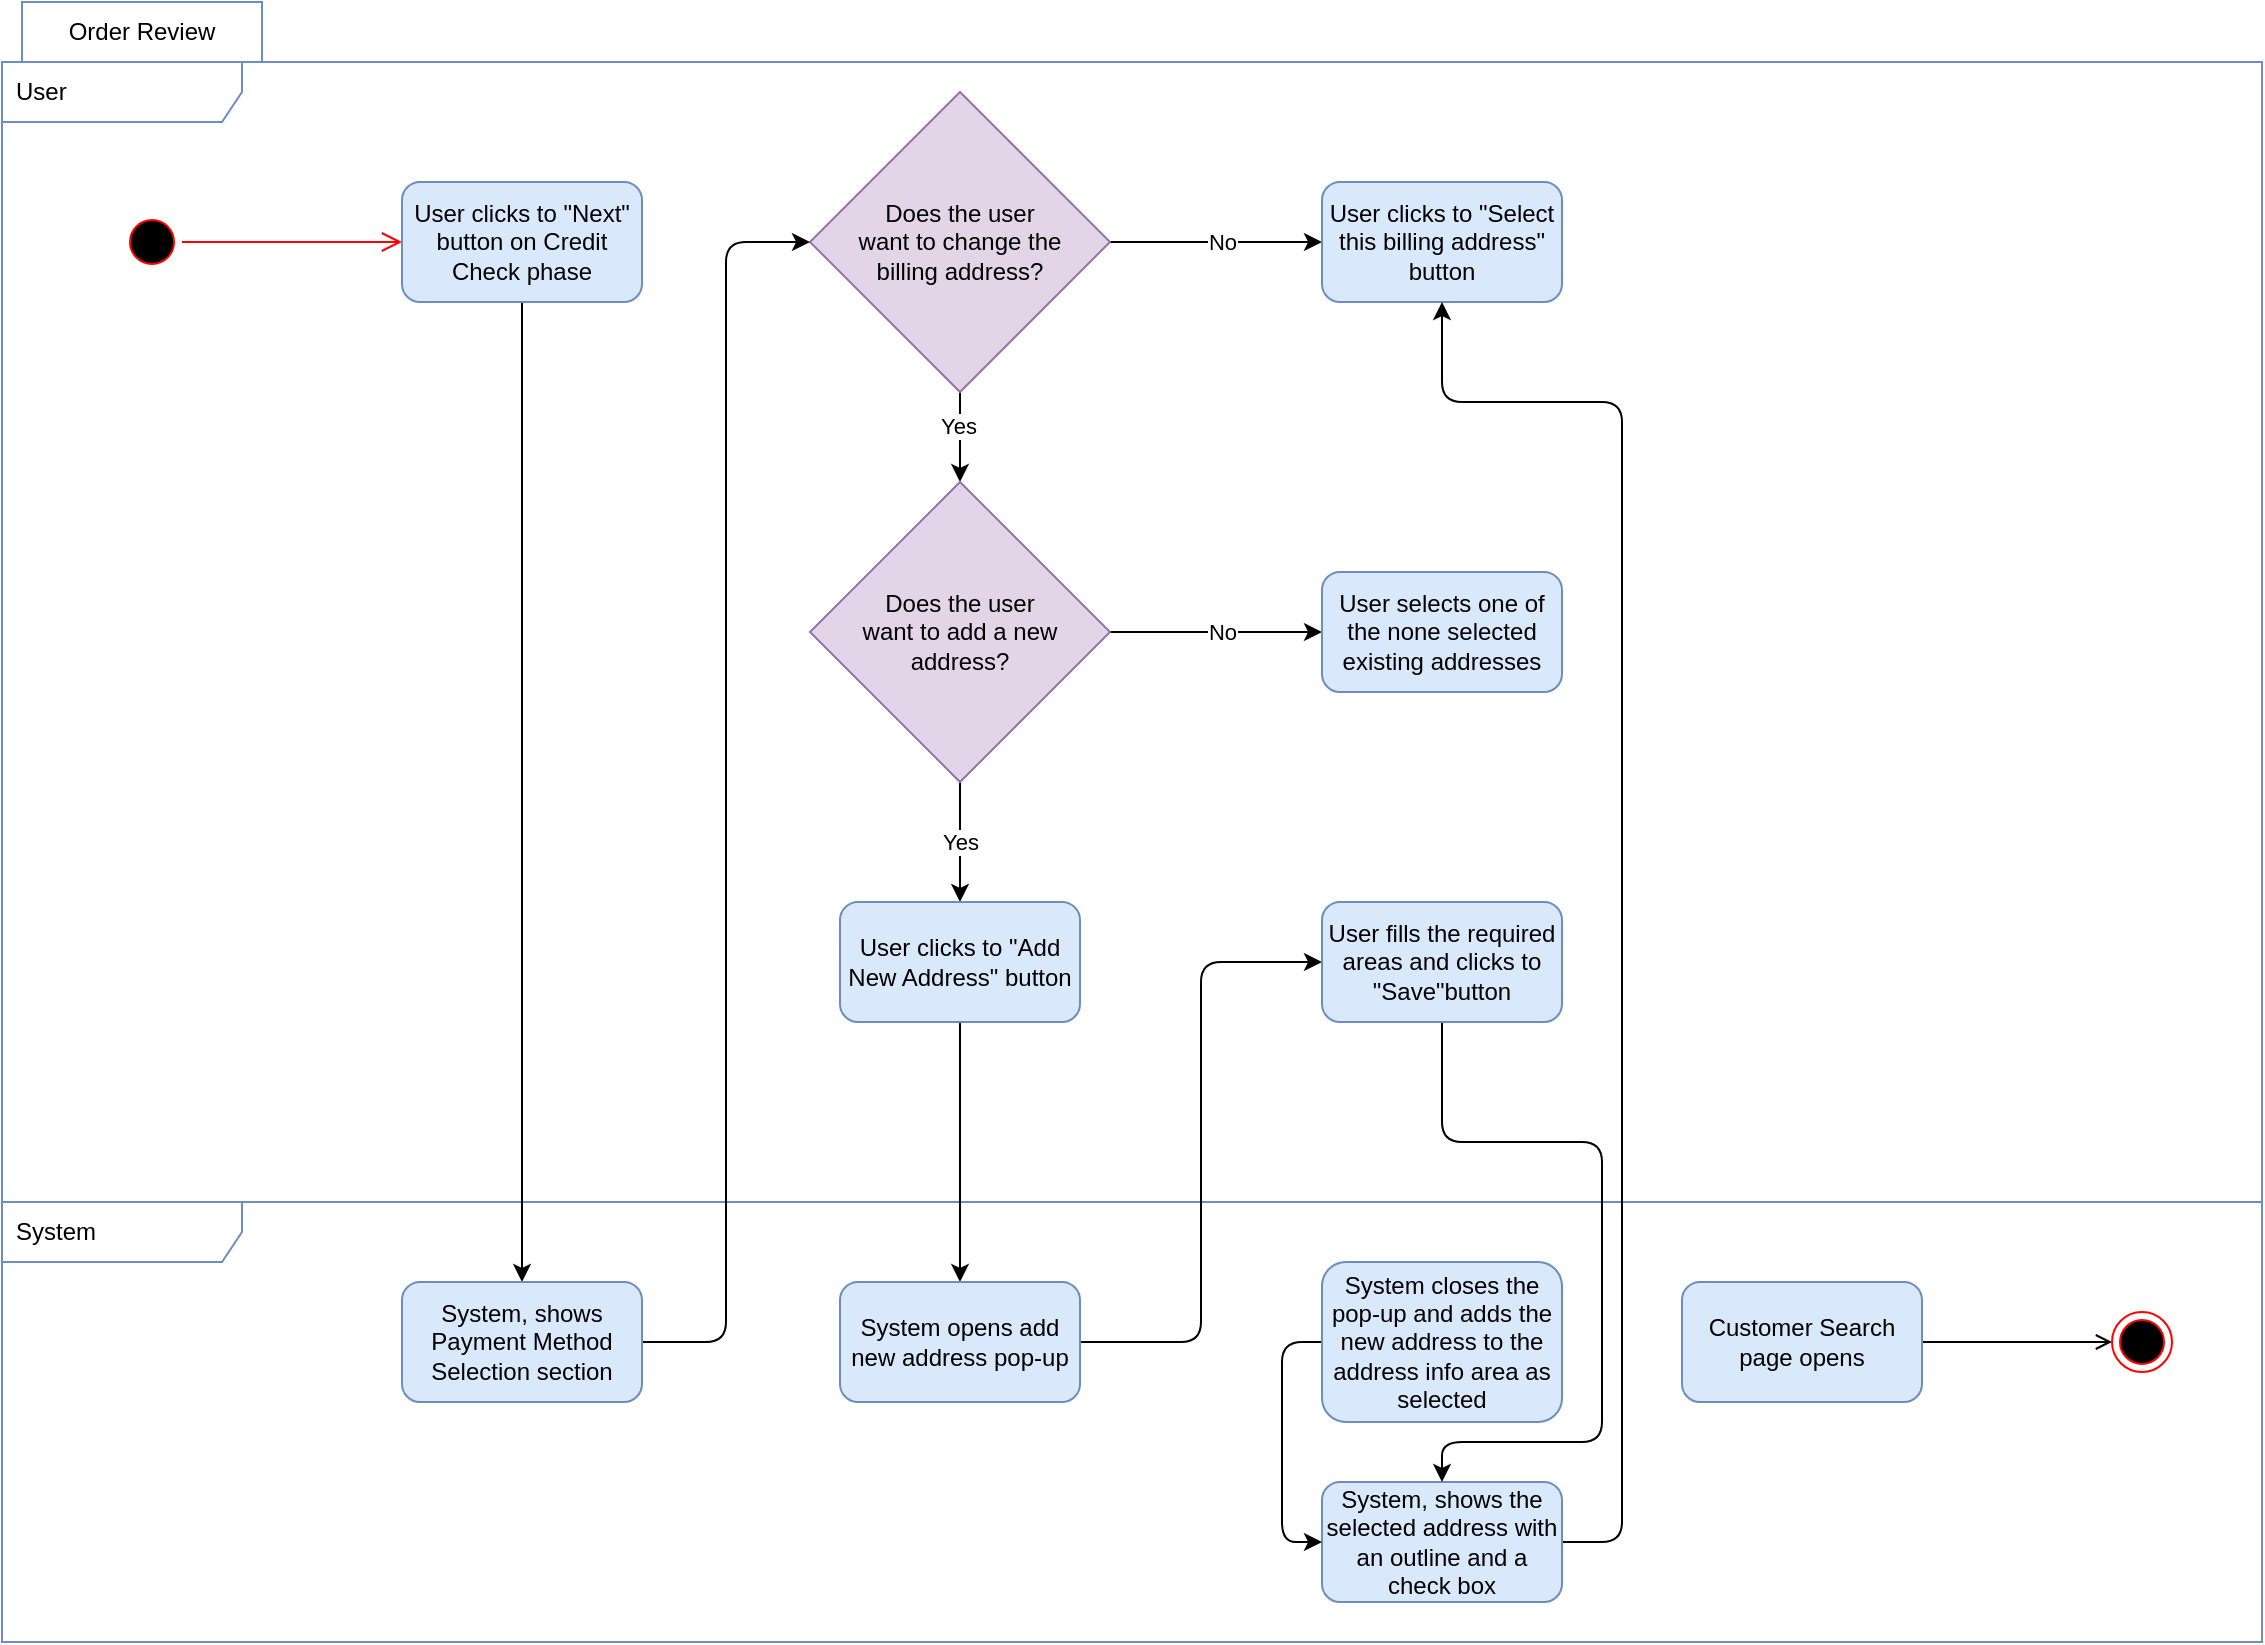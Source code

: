 <mxfile version="20.8.13" type="github">
  <diagram id="C5RBs43oDa-KdzZeNtuy" name="Page-1">
    <mxGraphModel dx="1434" dy="1933" grid="1" gridSize="10" guides="1" tooltips="1" connect="1" arrows="1" fold="1" page="1" pageScale="1" pageWidth="827" pageHeight="1169" math="0" shadow="0">
      <root>
        <mxCell id="WIyWlLk6GJQsqaUBKTNV-0" />
        <mxCell id="WIyWlLk6GJQsqaUBKTNV-1" parent="WIyWlLk6GJQsqaUBKTNV-0" />
        <mxCell id="Vh_eDv6WG60vxoZglGoL-0" value="System" style="shape=umlFrame;whiteSpace=wrap;html=1;width=120;height=30;boundedLbl=1;verticalAlign=middle;align=left;spacingLeft=5;fillColor=none;strokeColor=#6c8ebf;" vertex="1" parent="WIyWlLk6GJQsqaUBKTNV-1">
          <mxGeometry x="10" y="-510" width="1130" height="220" as="geometry" />
        </mxCell>
        <mxCell id="Vh_eDv6WG60vxoZglGoL-1" value="User" style="shape=umlFrame;whiteSpace=wrap;html=1;width=120;height=30;boundedLbl=1;verticalAlign=middle;align=left;spacingLeft=5;fillColor=none;strokeColor=#6c8ebf;" vertex="1" parent="WIyWlLk6GJQsqaUBKTNV-1">
          <mxGeometry x="10" y="-1080" width="1130" height="570" as="geometry" />
        </mxCell>
        <mxCell id="Vh_eDv6WG60vxoZglGoL-2" value="" style="ellipse;html=1;shape=startState;fillColor=#000000;strokeColor=#ff0000;" vertex="1" parent="WIyWlLk6GJQsqaUBKTNV-1">
          <mxGeometry x="70" y="-1005" width="30" height="30" as="geometry" />
        </mxCell>
        <mxCell id="Vh_eDv6WG60vxoZglGoL-3" value="" style="edgeStyle=orthogonalEdgeStyle;html=1;verticalAlign=bottom;endArrow=open;endSize=8;strokeColor=#ff0000;rounded=0;entryX=0;entryY=0.5;entryDx=0;entryDy=0;" edge="1" parent="WIyWlLk6GJQsqaUBKTNV-1" source="Vh_eDv6WG60vxoZglGoL-2" target="Vh_eDv6WG60vxoZglGoL-5">
          <mxGeometry relative="1" as="geometry">
            <mxPoint x="85" y="-915" as="targetPoint" />
          </mxGeometry>
        </mxCell>
        <mxCell id="Vh_eDv6WG60vxoZglGoL-21" style="edgeStyle=orthogonalEdgeStyle;rounded=1;orthogonalLoop=1;jettySize=auto;html=1;entryX=0.5;entryY=0;entryDx=0;entryDy=0;" edge="1" parent="WIyWlLk6GJQsqaUBKTNV-1" source="Vh_eDv6WG60vxoZglGoL-5" target="Vh_eDv6WG60vxoZglGoL-17">
          <mxGeometry relative="1" as="geometry" />
        </mxCell>
        <mxCell id="Vh_eDv6WG60vxoZglGoL-5" value="User clicks to &quot;Next&quot; button on Credit Check phase" style="whiteSpace=wrap;html=1;fillColor=#dae8fc;strokeColor=#6c8ebf;rounded=1;" vertex="1" parent="WIyWlLk6GJQsqaUBKTNV-1">
          <mxGeometry x="210" y="-1020" width="120" height="60" as="geometry" />
        </mxCell>
        <mxCell id="Vh_eDv6WG60vxoZglGoL-24" style="edgeStyle=orthogonalEdgeStyle;rounded=1;orthogonalLoop=1;jettySize=auto;html=1;entryX=0;entryY=0.5;entryDx=0;entryDy=0;" edge="1" parent="WIyWlLk6GJQsqaUBKTNV-1" source="Vh_eDv6WG60vxoZglGoL-13" target="Vh_eDv6WG60vxoZglGoL-23">
          <mxGeometry relative="1" as="geometry" />
        </mxCell>
        <mxCell id="Vh_eDv6WG60vxoZglGoL-25" value="No" style="edgeLabel;html=1;align=center;verticalAlign=middle;resizable=0;points=[];" vertex="1" connectable="0" parent="Vh_eDv6WG60vxoZglGoL-24">
          <mxGeometry x="0.245" y="-1" relative="1" as="geometry">
            <mxPoint x="-10" y="-1" as="offset" />
          </mxGeometry>
        </mxCell>
        <mxCell id="Vh_eDv6WG60vxoZglGoL-28" style="edgeStyle=orthogonalEdgeStyle;rounded=1;orthogonalLoop=1;jettySize=auto;html=1;entryX=0.5;entryY=0;entryDx=0;entryDy=0;" edge="1" parent="WIyWlLk6GJQsqaUBKTNV-1" source="Vh_eDv6WG60vxoZglGoL-13" target="Vh_eDv6WG60vxoZglGoL-27">
          <mxGeometry relative="1" as="geometry" />
        </mxCell>
        <mxCell id="Vh_eDv6WG60vxoZglGoL-29" value="Yes" style="edgeLabel;html=1;align=center;verticalAlign=middle;resizable=0;points=[];" vertex="1" connectable="0" parent="Vh_eDv6WG60vxoZglGoL-28">
          <mxGeometry x="-0.27" y="-1" relative="1" as="geometry">
            <mxPoint as="offset" />
          </mxGeometry>
        </mxCell>
        <mxCell id="Vh_eDv6WG60vxoZglGoL-13" value="Does the user &lt;br&gt;want to change the &lt;br&gt;billing address?" style="rhombus;whiteSpace=wrap;html=1;fillColor=#e1d5e7;strokeColor=#9673a6;" vertex="1" parent="WIyWlLk6GJQsqaUBKTNV-1">
          <mxGeometry x="414" y="-1065" width="150" height="150" as="geometry" />
        </mxCell>
        <mxCell id="Vh_eDv6WG60vxoZglGoL-14" style="edgeStyle=orthogonalEdgeStyle;rounded=0;orthogonalLoop=1;jettySize=auto;html=1;entryX=0;entryY=0.5;entryDx=0;entryDy=0;endArrow=open;endFill=0;" edge="1" parent="WIyWlLk6GJQsqaUBKTNV-1" source="Vh_eDv6WG60vxoZglGoL-15" target="Vh_eDv6WG60vxoZglGoL-18">
          <mxGeometry relative="1" as="geometry" />
        </mxCell>
        <mxCell id="Vh_eDv6WG60vxoZglGoL-15" value="Customer Search page opens" style="whiteSpace=wrap;html=1;fillColor=#dae8fc;strokeColor=#6c8ebf;rounded=1;" vertex="1" parent="WIyWlLk6GJQsqaUBKTNV-1">
          <mxGeometry x="850" y="-470" width="120" height="60" as="geometry" />
        </mxCell>
        <mxCell id="Vh_eDv6WG60vxoZglGoL-22" style="edgeStyle=orthogonalEdgeStyle;rounded=1;orthogonalLoop=1;jettySize=auto;html=1;entryX=0;entryY=0.5;entryDx=0;entryDy=0;" edge="1" parent="WIyWlLk6GJQsqaUBKTNV-1" source="Vh_eDv6WG60vxoZglGoL-17" target="Vh_eDv6WG60vxoZglGoL-13">
          <mxGeometry relative="1" as="geometry" />
        </mxCell>
        <mxCell id="Vh_eDv6WG60vxoZglGoL-17" value="System, shows Payment Method Selection section" style="whiteSpace=wrap;html=1;fillColor=#dae8fc;strokeColor=#6c8ebf;rounded=1;" vertex="1" parent="WIyWlLk6GJQsqaUBKTNV-1">
          <mxGeometry x="210" y="-470" width="120" height="60" as="geometry" />
        </mxCell>
        <mxCell id="Vh_eDv6WG60vxoZglGoL-18" value="" style="ellipse;html=1;shape=endState;fillColor=#000000;strokeColor=#ff0000;" vertex="1" parent="WIyWlLk6GJQsqaUBKTNV-1">
          <mxGeometry x="1065" y="-455" width="30" height="30" as="geometry" />
        </mxCell>
        <mxCell id="Vh_eDv6WG60vxoZglGoL-19" value="Order Review" style="rounded=0;whiteSpace=wrap;html=1;fillColor=none;strokeColor=#6c8ebf;" vertex="1" parent="WIyWlLk6GJQsqaUBKTNV-1">
          <mxGeometry x="20" y="-1110" width="120" height="30" as="geometry" />
        </mxCell>
        <mxCell id="Vh_eDv6WG60vxoZglGoL-23" value="User clicks to &quot;Select this billing address&quot; button" style="whiteSpace=wrap;html=1;fillColor=#dae8fc;strokeColor=#6c8ebf;rounded=1;" vertex="1" parent="WIyWlLk6GJQsqaUBKTNV-1">
          <mxGeometry x="670" y="-1020" width="120" height="60" as="geometry" />
        </mxCell>
        <mxCell id="Vh_eDv6WG60vxoZglGoL-31" style="edgeStyle=orthogonalEdgeStyle;rounded=1;orthogonalLoop=1;jettySize=auto;html=1;entryX=0;entryY=0.5;entryDx=0;entryDy=0;" edge="1" parent="WIyWlLk6GJQsqaUBKTNV-1" source="Vh_eDv6WG60vxoZglGoL-27" target="Vh_eDv6WG60vxoZglGoL-30">
          <mxGeometry relative="1" as="geometry" />
        </mxCell>
        <mxCell id="Vh_eDv6WG60vxoZglGoL-32" value="No" style="edgeLabel;html=1;align=center;verticalAlign=middle;resizable=0;points=[];" vertex="1" connectable="0" parent="Vh_eDv6WG60vxoZglGoL-31">
          <mxGeometry x="0.213" y="-2" relative="1" as="geometry">
            <mxPoint x="-9" y="-2" as="offset" />
          </mxGeometry>
        </mxCell>
        <mxCell id="Vh_eDv6WG60vxoZglGoL-38" style="edgeStyle=orthogonalEdgeStyle;rounded=1;orthogonalLoop=1;jettySize=auto;html=1;entryX=0.5;entryY=0;entryDx=0;entryDy=0;" edge="1" parent="WIyWlLk6GJQsqaUBKTNV-1" source="Vh_eDv6WG60vxoZglGoL-27" target="Vh_eDv6WG60vxoZglGoL-35">
          <mxGeometry relative="1" as="geometry" />
        </mxCell>
        <mxCell id="Vh_eDv6WG60vxoZglGoL-39" value="Yes" style="edgeLabel;html=1;align=center;verticalAlign=middle;resizable=0;points=[];" vertex="1" connectable="0" parent="Vh_eDv6WG60vxoZglGoL-38">
          <mxGeometry x="0.22" relative="1" as="geometry">
            <mxPoint y="-7" as="offset" />
          </mxGeometry>
        </mxCell>
        <mxCell id="Vh_eDv6WG60vxoZglGoL-27" value="Does the user &lt;br&gt;want to add a new address?" style="rhombus;whiteSpace=wrap;html=1;fillColor=#e1d5e7;strokeColor=#9673a6;" vertex="1" parent="WIyWlLk6GJQsqaUBKTNV-1">
          <mxGeometry x="414" y="-870" width="150" height="150" as="geometry" />
        </mxCell>
        <mxCell id="Vh_eDv6WG60vxoZglGoL-30" value="User selects one of the none selected existing addresses" style="whiteSpace=wrap;html=1;fillColor=#dae8fc;strokeColor=#6c8ebf;rounded=1;" vertex="1" parent="WIyWlLk6GJQsqaUBKTNV-1">
          <mxGeometry x="670" y="-825" width="120" height="60" as="geometry" />
        </mxCell>
        <mxCell id="Vh_eDv6WG60vxoZglGoL-34" style="edgeStyle=orthogonalEdgeStyle;rounded=1;orthogonalLoop=1;jettySize=auto;html=1;entryX=0.5;entryY=1;entryDx=0;entryDy=0;" edge="1" parent="WIyWlLk6GJQsqaUBKTNV-1" source="Vh_eDv6WG60vxoZglGoL-33" target="Vh_eDv6WG60vxoZglGoL-23">
          <mxGeometry relative="1" as="geometry">
            <Array as="points">
              <mxPoint x="820" y="-340" />
              <mxPoint x="820" y="-910" />
              <mxPoint x="730" y="-910" />
            </Array>
          </mxGeometry>
        </mxCell>
        <mxCell id="Vh_eDv6WG60vxoZglGoL-33" value="System, shows the selected address with an outline and a check box" style="whiteSpace=wrap;html=1;fillColor=#dae8fc;strokeColor=#6c8ebf;rounded=1;" vertex="1" parent="WIyWlLk6GJQsqaUBKTNV-1">
          <mxGeometry x="670" y="-370" width="120" height="60" as="geometry" />
        </mxCell>
        <mxCell id="Vh_eDv6WG60vxoZglGoL-40" style="edgeStyle=orthogonalEdgeStyle;rounded=1;orthogonalLoop=1;jettySize=auto;html=1;entryX=0.5;entryY=0;entryDx=0;entryDy=0;" edge="1" parent="WIyWlLk6GJQsqaUBKTNV-1" source="Vh_eDv6WG60vxoZglGoL-35" target="Vh_eDv6WG60vxoZglGoL-36">
          <mxGeometry relative="1" as="geometry" />
        </mxCell>
        <mxCell id="Vh_eDv6WG60vxoZglGoL-35" value="User clicks to &quot;Add New Address&quot; button" style="whiteSpace=wrap;html=1;fillColor=#dae8fc;strokeColor=#6c8ebf;rounded=1;" vertex="1" parent="WIyWlLk6GJQsqaUBKTNV-1">
          <mxGeometry x="429" y="-660" width="120" height="60" as="geometry" />
        </mxCell>
        <mxCell id="Vh_eDv6WG60vxoZglGoL-41" style="edgeStyle=orthogonalEdgeStyle;rounded=1;orthogonalLoop=1;jettySize=auto;html=1;entryX=0;entryY=0.5;entryDx=0;entryDy=0;" edge="1" parent="WIyWlLk6GJQsqaUBKTNV-1" source="Vh_eDv6WG60vxoZglGoL-36" target="Vh_eDv6WG60vxoZglGoL-37">
          <mxGeometry relative="1" as="geometry" />
        </mxCell>
        <mxCell id="Vh_eDv6WG60vxoZglGoL-36" value="System opens add new address pop-up" style="whiteSpace=wrap;html=1;fillColor=#dae8fc;strokeColor=#6c8ebf;rounded=1;" vertex="1" parent="WIyWlLk6GJQsqaUBKTNV-1">
          <mxGeometry x="429" y="-470" width="120" height="60" as="geometry" />
        </mxCell>
        <mxCell id="Vh_eDv6WG60vxoZglGoL-45" style="edgeStyle=orthogonalEdgeStyle;rounded=1;orthogonalLoop=1;jettySize=auto;html=1;entryX=0.5;entryY=0;entryDx=0;entryDy=0;" edge="1" parent="WIyWlLk6GJQsqaUBKTNV-1" source="Vh_eDv6WG60vxoZglGoL-37" target="Vh_eDv6WG60vxoZglGoL-33">
          <mxGeometry relative="1" as="geometry">
            <Array as="points">
              <mxPoint x="730" y="-540" />
              <mxPoint x="810" y="-540" />
              <mxPoint x="810" y="-390" />
              <mxPoint x="730" y="-390" />
            </Array>
          </mxGeometry>
        </mxCell>
        <mxCell id="Vh_eDv6WG60vxoZglGoL-37" value="User fills the required areas and clicks to &quot;Save&quot;button" style="whiteSpace=wrap;html=1;fillColor=#dae8fc;strokeColor=#6c8ebf;rounded=1;" vertex="1" parent="WIyWlLk6GJQsqaUBKTNV-1">
          <mxGeometry x="670" y="-660" width="120" height="60" as="geometry" />
        </mxCell>
        <mxCell id="Vh_eDv6WG60vxoZglGoL-44" style="edgeStyle=orthogonalEdgeStyle;rounded=1;orthogonalLoop=1;jettySize=auto;html=1;entryX=0;entryY=0.5;entryDx=0;entryDy=0;" edge="1" parent="WIyWlLk6GJQsqaUBKTNV-1" source="Vh_eDv6WG60vxoZglGoL-42" target="Vh_eDv6WG60vxoZglGoL-33">
          <mxGeometry relative="1" as="geometry">
            <Array as="points">
              <mxPoint x="650" y="-440" />
              <mxPoint x="650" y="-340" />
            </Array>
          </mxGeometry>
        </mxCell>
        <mxCell id="Vh_eDv6WG60vxoZglGoL-42" value="System closes the pop-up and adds the new address to the address info area as selected" style="whiteSpace=wrap;html=1;fillColor=#dae8fc;strokeColor=#6c8ebf;rounded=1;" vertex="1" parent="WIyWlLk6GJQsqaUBKTNV-1">
          <mxGeometry x="670" y="-480" width="120" height="80" as="geometry" />
        </mxCell>
      </root>
    </mxGraphModel>
  </diagram>
</mxfile>
